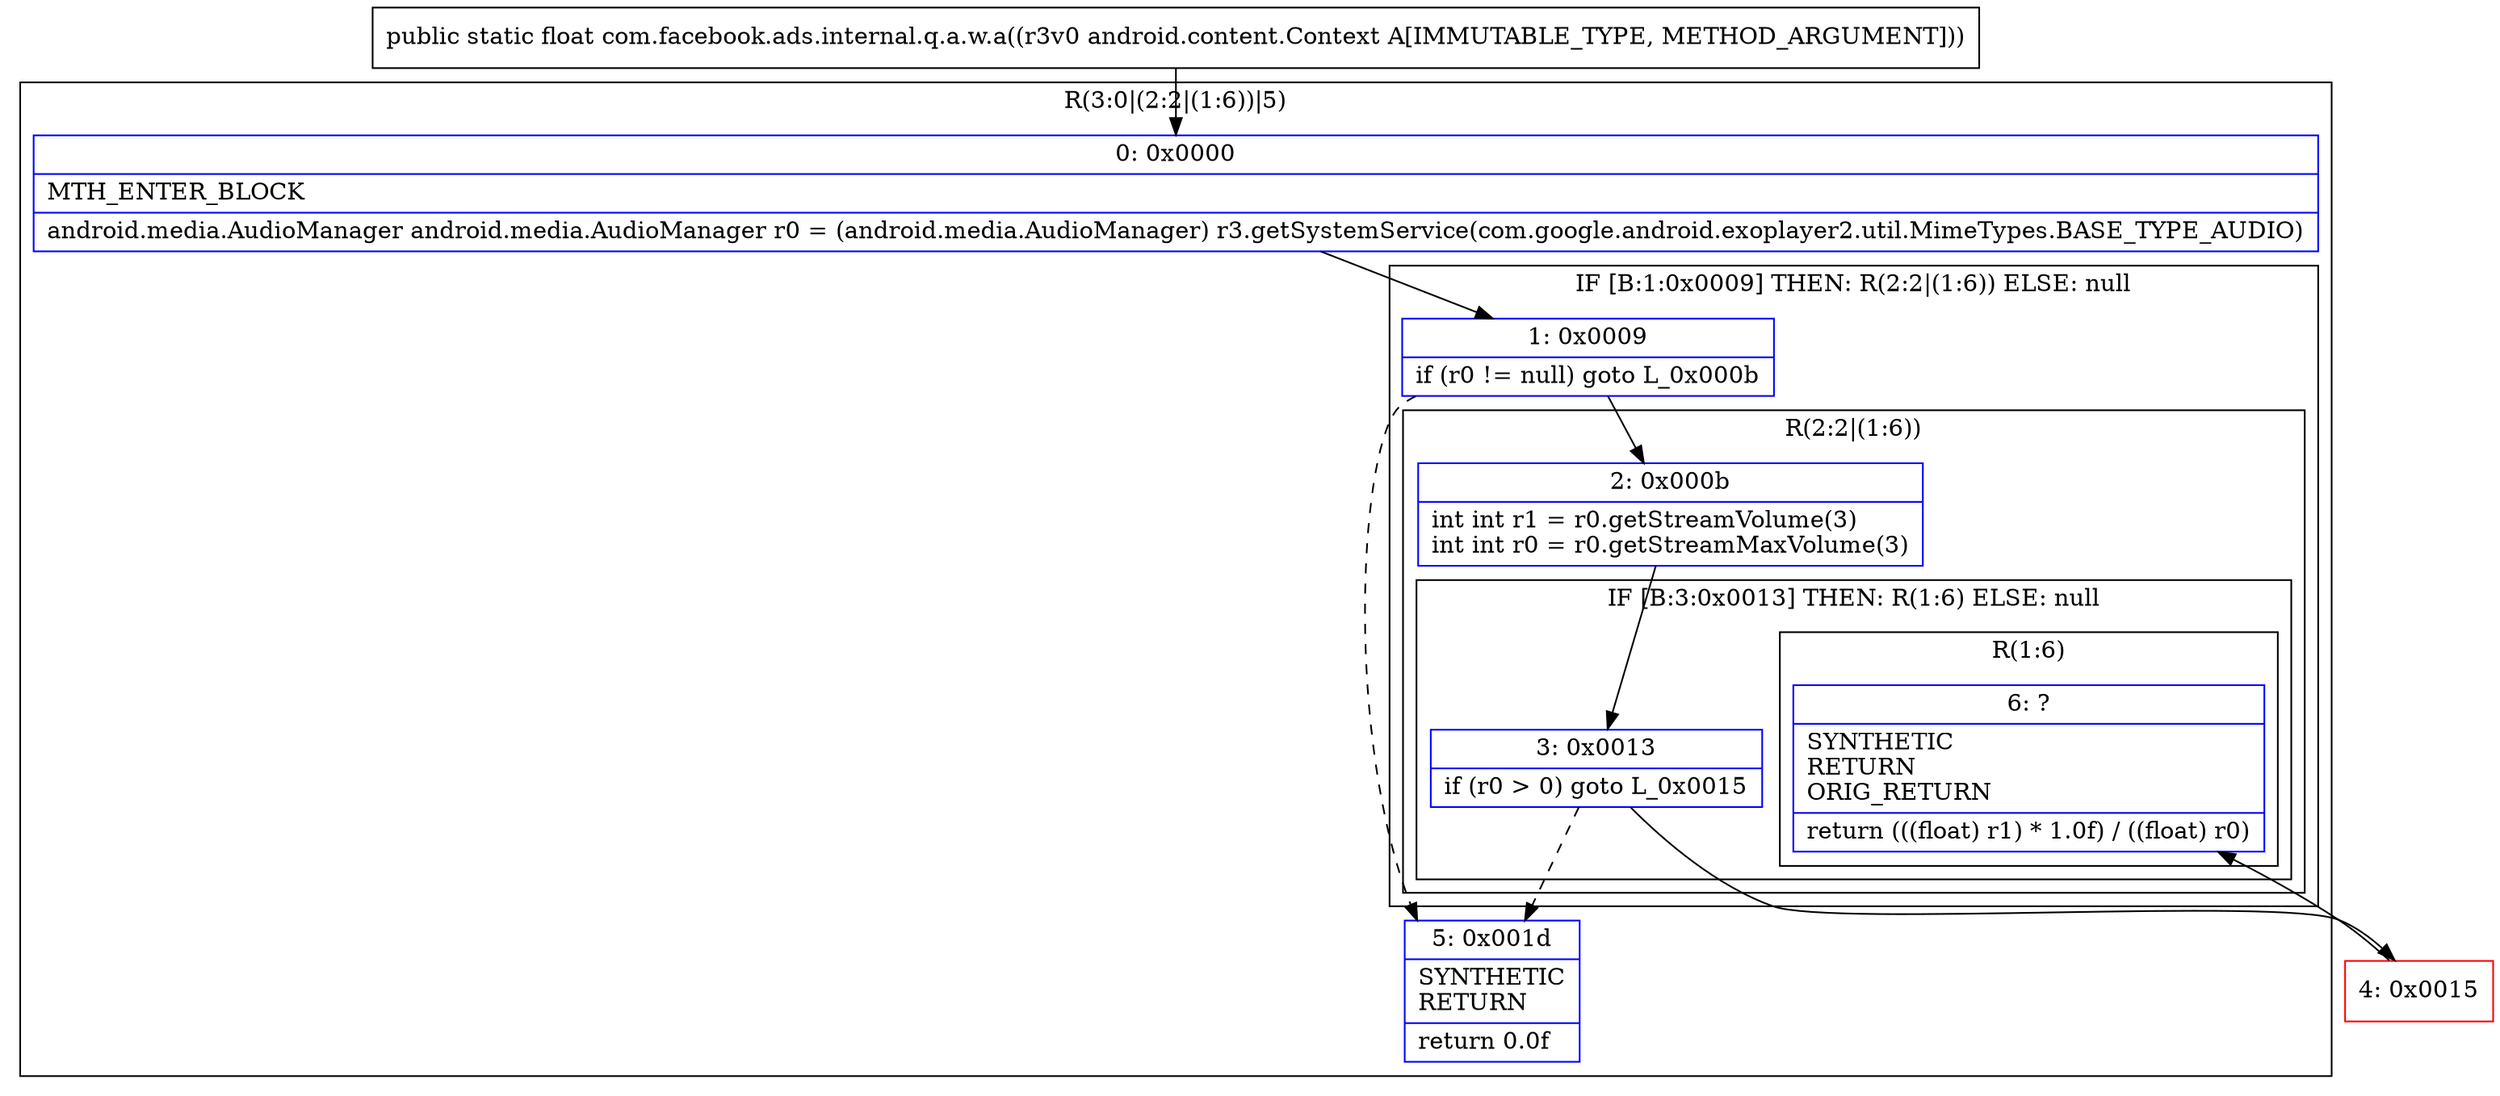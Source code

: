 digraph "CFG forcom.facebook.ads.internal.q.a.w.a(Landroid\/content\/Context;)F" {
subgraph cluster_Region_332412641 {
label = "R(3:0|(2:2|(1:6))|5)";
node [shape=record,color=blue];
Node_0 [shape=record,label="{0\:\ 0x0000|MTH_ENTER_BLOCK\l|android.media.AudioManager android.media.AudioManager r0 = (android.media.AudioManager) r3.getSystemService(com.google.android.exoplayer2.util.MimeTypes.BASE_TYPE_AUDIO)\l}"];
subgraph cluster_IfRegion_994250797 {
label = "IF [B:1:0x0009] THEN: R(2:2|(1:6)) ELSE: null";
node [shape=record,color=blue];
Node_1 [shape=record,label="{1\:\ 0x0009|if (r0 != null) goto L_0x000b\l}"];
subgraph cluster_Region_1519213674 {
label = "R(2:2|(1:6))";
node [shape=record,color=blue];
Node_2 [shape=record,label="{2\:\ 0x000b|int int r1 = r0.getStreamVolume(3)\lint int r0 = r0.getStreamMaxVolume(3)\l}"];
subgraph cluster_IfRegion_548575876 {
label = "IF [B:3:0x0013] THEN: R(1:6) ELSE: null";
node [shape=record,color=blue];
Node_3 [shape=record,label="{3\:\ 0x0013|if (r0 \> 0) goto L_0x0015\l}"];
subgraph cluster_Region_851956995 {
label = "R(1:6)";
node [shape=record,color=blue];
Node_6 [shape=record,label="{6\:\ ?|SYNTHETIC\lRETURN\lORIG_RETURN\l|return (((float) r1) * 1.0f) \/ ((float) r0)\l}"];
}
}
}
}
Node_5 [shape=record,label="{5\:\ 0x001d|SYNTHETIC\lRETURN\l|return 0.0f\l}"];
}
Node_4 [shape=record,color=red,label="{4\:\ 0x0015}"];
MethodNode[shape=record,label="{public static float com.facebook.ads.internal.q.a.w.a((r3v0 android.content.Context A[IMMUTABLE_TYPE, METHOD_ARGUMENT])) }"];
MethodNode -> Node_0;
Node_0 -> Node_1;
Node_1 -> Node_2;
Node_1 -> Node_5[style=dashed];
Node_2 -> Node_3;
Node_3 -> Node_4;
Node_3 -> Node_5[style=dashed];
Node_4 -> Node_6;
}

